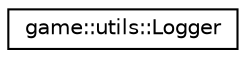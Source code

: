 digraph "Graphical Class Hierarchy"
{
 // LATEX_PDF_SIZE
  edge [fontname="Helvetica",fontsize="10",labelfontname="Helvetica",labelfontsize="10"];
  node [fontname="Helvetica",fontsize="10",shape=record];
  rankdir="LR";
  Node0 [label="game::utils::Logger",height=0.2,width=0.4,color="black", fillcolor="white", style="filled",URL="$classgame_1_1utils_1_1Logger.html",tooltip="a simple logger class"];
}

